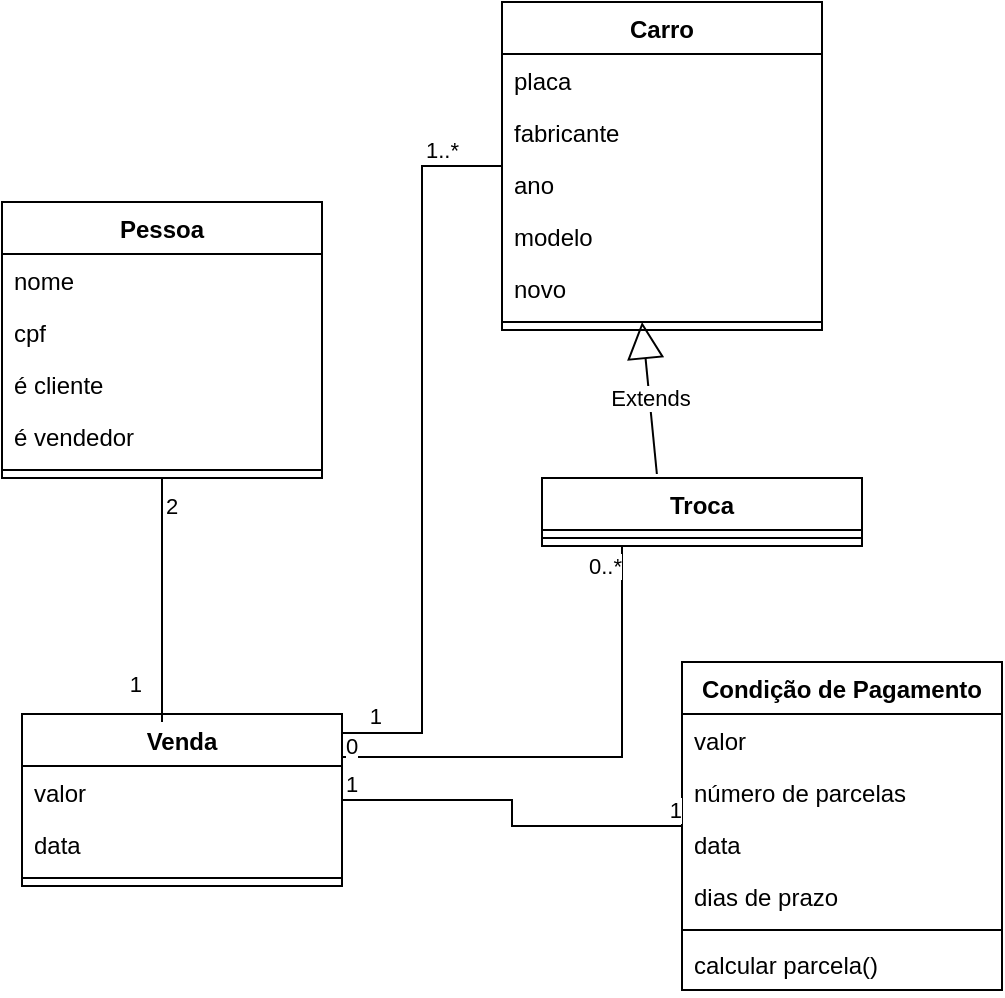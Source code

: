 <mxfile version="20.2.7" type="device"><diagram id="C5RBs43oDa-KdzZeNtuy" name="Page-1"><mxGraphModel dx="1146" dy="548" grid="1" gridSize="10" guides="1" tooltips="1" connect="1" arrows="1" fold="1" page="1" pageScale="1" pageWidth="827" pageHeight="1169" math="0" shadow="0"><root><mxCell id="WIyWlLk6GJQsqaUBKTNV-0"/><mxCell id="WIyWlLk6GJQsqaUBKTNV-1" parent="WIyWlLk6GJQsqaUBKTNV-0"/><mxCell id="vOtLXBxNRwCq1RqkZqEy-0" value="Pessoa" style="swimlane;fontStyle=1;align=center;verticalAlign=top;childLayout=stackLayout;horizontal=1;startSize=26;horizontalStack=0;resizeParent=1;resizeParentMax=0;resizeLast=0;collapsible=1;marginBottom=0;" vertex="1" parent="WIyWlLk6GJQsqaUBKTNV-1"><mxGeometry x="180" y="140" width="160" height="138" as="geometry"/></mxCell><mxCell id="vOtLXBxNRwCq1RqkZqEy-1" value="nome" style="text;strokeColor=none;fillColor=none;align=left;verticalAlign=top;spacingLeft=4;spacingRight=4;overflow=hidden;rotatable=0;points=[[0,0.5],[1,0.5]];portConstraint=eastwest;" vertex="1" parent="vOtLXBxNRwCq1RqkZqEy-0"><mxGeometry y="26" width="160" height="26" as="geometry"/></mxCell><mxCell id="vOtLXBxNRwCq1RqkZqEy-5" value="cpf" style="text;strokeColor=none;fillColor=none;align=left;verticalAlign=top;spacingLeft=4;spacingRight=4;overflow=hidden;rotatable=0;points=[[0,0.5],[1,0.5]];portConstraint=eastwest;" vertex="1" parent="vOtLXBxNRwCq1RqkZqEy-0"><mxGeometry y="52" width="160" height="26" as="geometry"/></mxCell><mxCell id="vOtLXBxNRwCq1RqkZqEy-6" value="é cliente" style="text;strokeColor=none;fillColor=none;align=left;verticalAlign=top;spacingLeft=4;spacingRight=4;overflow=hidden;rotatable=0;points=[[0,0.5],[1,0.5]];portConstraint=eastwest;" vertex="1" parent="vOtLXBxNRwCq1RqkZqEy-0"><mxGeometry y="78" width="160" height="26" as="geometry"/></mxCell><mxCell id="vOtLXBxNRwCq1RqkZqEy-7" value="é vendedor" style="text;strokeColor=none;fillColor=none;align=left;verticalAlign=top;spacingLeft=4;spacingRight=4;overflow=hidden;rotatable=0;points=[[0,0.5],[1,0.5]];portConstraint=eastwest;" vertex="1" parent="vOtLXBxNRwCq1RqkZqEy-0"><mxGeometry y="104" width="160" height="26" as="geometry"/></mxCell><mxCell id="vOtLXBxNRwCq1RqkZqEy-2" value="" style="line;strokeWidth=1;fillColor=none;align=left;verticalAlign=middle;spacingTop=-1;spacingLeft=3;spacingRight=3;rotatable=0;labelPosition=right;points=[];portConstraint=eastwest;" vertex="1" parent="vOtLXBxNRwCq1RqkZqEy-0"><mxGeometry y="130" width="160" height="8" as="geometry"/></mxCell><mxCell id="vOtLXBxNRwCq1RqkZqEy-8" value="Carro" style="swimlane;fontStyle=1;align=center;verticalAlign=top;childLayout=stackLayout;horizontal=1;startSize=26;horizontalStack=0;resizeParent=1;resizeParentMax=0;resizeLast=0;collapsible=1;marginBottom=0;" vertex="1" parent="WIyWlLk6GJQsqaUBKTNV-1"><mxGeometry x="430" y="40" width="160" height="164" as="geometry"/></mxCell><mxCell id="vOtLXBxNRwCq1RqkZqEy-9" value="placa" style="text;strokeColor=none;fillColor=none;align=left;verticalAlign=top;spacingLeft=4;spacingRight=4;overflow=hidden;rotatable=0;points=[[0,0.5],[1,0.5]];portConstraint=eastwest;" vertex="1" parent="vOtLXBxNRwCq1RqkZqEy-8"><mxGeometry y="26" width="160" height="26" as="geometry"/></mxCell><mxCell id="vOtLXBxNRwCq1RqkZqEy-12" value="fabricante" style="text;strokeColor=none;fillColor=none;align=left;verticalAlign=top;spacingLeft=4;spacingRight=4;overflow=hidden;rotatable=0;points=[[0,0.5],[1,0.5]];portConstraint=eastwest;" vertex="1" parent="vOtLXBxNRwCq1RqkZqEy-8"><mxGeometry y="52" width="160" height="26" as="geometry"/></mxCell><mxCell id="vOtLXBxNRwCq1RqkZqEy-13" value="ano" style="text;strokeColor=none;fillColor=none;align=left;verticalAlign=top;spacingLeft=4;spacingRight=4;overflow=hidden;rotatable=0;points=[[0,0.5],[1,0.5]];portConstraint=eastwest;" vertex="1" parent="vOtLXBxNRwCq1RqkZqEy-8"><mxGeometry y="78" width="160" height="26" as="geometry"/></mxCell><mxCell id="vOtLXBxNRwCq1RqkZqEy-14" value="modelo" style="text;strokeColor=none;fillColor=none;align=left;verticalAlign=top;spacingLeft=4;spacingRight=4;overflow=hidden;rotatable=0;points=[[0,0.5],[1,0.5]];portConstraint=eastwest;" vertex="1" parent="vOtLXBxNRwCq1RqkZqEy-8"><mxGeometry y="104" width="160" height="26" as="geometry"/></mxCell><mxCell id="vOtLXBxNRwCq1RqkZqEy-15" value="novo" style="text;strokeColor=none;fillColor=none;align=left;verticalAlign=top;spacingLeft=4;spacingRight=4;overflow=hidden;rotatable=0;points=[[0,0.5],[1,0.5]];portConstraint=eastwest;" vertex="1" parent="vOtLXBxNRwCq1RqkZqEy-8"><mxGeometry y="130" width="160" height="26" as="geometry"/></mxCell><mxCell id="vOtLXBxNRwCq1RqkZqEy-10" value="" style="line;strokeWidth=1;fillColor=none;align=left;verticalAlign=middle;spacingTop=-1;spacingLeft=3;spacingRight=3;rotatable=0;labelPosition=right;points=[];portConstraint=eastwest;" vertex="1" parent="vOtLXBxNRwCq1RqkZqEy-8"><mxGeometry y="156" width="160" height="8" as="geometry"/></mxCell><mxCell id="vOtLXBxNRwCq1RqkZqEy-16" value="Venda" style="swimlane;fontStyle=1;align=center;verticalAlign=top;childLayout=stackLayout;horizontal=1;startSize=26;horizontalStack=0;resizeParent=1;resizeParentMax=0;resizeLast=0;collapsible=1;marginBottom=0;" vertex="1" parent="WIyWlLk6GJQsqaUBKTNV-1"><mxGeometry x="190" y="396" width="160" height="86" as="geometry"/></mxCell><mxCell id="vOtLXBxNRwCq1RqkZqEy-17" value="valor" style="text;strokeColor=none;fillColor=none;align=left;verticalAlign=top;spacingLeft=4;spacingRight=4;overflow=hidden;rotatable=0;points=[[0,0.5],[1,0.5]];portConstraint=eastwest;" vertex="1" parent="vOtLXBxNRwCq1RqkZqEy-16"><mxGeometry y="26" width="160" height="26" as="geometry"/></mxCell><mxCell id="vOtLXBxNRwCq1RqkZqEy-20" value="data" style="text;strokeColor=none;fillColor=none;align=left;verticalAlign=top;spacingLeft=4;spacingRight=4;overflow=hidden;rotatable=0;points=[[0,0.5],[1,0.5]];portConstraint=eastwest;" vertex="1" parent="vOtLXBxNRwCq1RqkZqEy-16"><mxGeometry y="52" width="160" height="26" as="geometry"/></mxCell><mxCell id="vOtLXBxNRwCq1RqkZqEy-18" value="" style="line;strokeWidth=1;fillColor=none;align=left;verticalAlign=middle;spacingTop=-1;spacingLeft=3;spacingRight=3;rotatable=0;labelPosition=right;points=[];portConstraint=eastwest;" vertex="1" parent="vOtLXBxNRwCq1RqkZqEy-16"><mxGeometry y="78" width="160" height="8" as="geometry"/></mxCell><mxCell id="vOtLXBxNRwCq1RqkZqEy-21" value="Condição de Pagamento" style="swimlane;fontStyle=1;align=center;verticalAlign=top;childLayout=stackLayout;horizontal=1;startSize=26;horizontalStack=0;resizeParent=1;resizeParentMax=0;resizeLast=0;collapsible=1;marginBottom=0;" vertex="1" parent="WIyWlLk6GJQsqaUBKTNV-1"><mxGeometry x="520" y="370" width="160" height="164" as="geometry"/></mxCell><mxCell id="vOtLXBxNRwCq1RqkZqEy-22" value="valor" style="text;strokeColor=none;fillColor=none;align=left;verticalAlign=top;spacingLeft=4;spacingRight=4;overflow=hidden;rotatable=0;points=[[0,0.5],[1,0.5]];portConstraint=eastwest;" vertex="1" parent="vOtLXBxNRwCq1RqkZqEy-21"><mxGeometry y="26" width="160" height="26" as="geometry"/></mxCell><mxCell id="vOtLXBxNRwCq1RqkZqEy-25" value="número de parcelas" style="text;strokeColor=none;fillColor=none;align=left;verticalAlign=top;spacingLeft=4;spacingRight=4;overflow=hidden;rotatable=0;points=[[0,0.5],[1,0.5]];portConstraint=eastwest;" vertex="1" parent="vOtLXBxNRwCq1RqkZqEy-21"><mxGeometry y="52" width="160" height="26" as="geometry"/></mxCell><mxCell id="vOtLXBxNRwCq1RqkZqEy-26" value="data" style="text;strokeColor=none;fillColor=none;align=left;verticalAlign=top;spacingLeft=4;spacingRight=4;overflow=hidden;rotatable=0;points=[[0,0.5],[1,0.5]];portConstraint=eastwest;" vertex="1" parent="vOtLXBxNRwCq1RqkZqEy-21"><mxGeometry y="78" width="160" height="26" as="geometry"/></mxCell><mxCell id="vOtLXBxNRwCq1RqkZqEy-27" value="dias de prazo" style="text;strokeColor=none;fillColor=none;align=left;verticalAlign=top;spacingLeft=4;spacingRight=4;overflow=hidden;rotatable=0;points=[[0,0.5],[1,0.5]];portConstraint=eastwest;" vertex="1" parent="vOtLXBxNRwCq1RqkZqEy-21"><mxGeometry y="104" width="160" height="26" as="geometry"/></mxCell><mxCell id="vOtLXBxNRwCq1RqkZqEy-23" value="" style="line;strokeWidth=1;fillColor=none;align=left;verticalAlign=middle;spacingTop=-1;spacingLeft=3;spacingRight=3;rotatable=0;labelPosition=right;points=[];portConstraint=eastwest;" vertex="1" parent="vOtLXBxNRwCq1RqkZqEy-21"><mxGeometry y="130" width="160" height="8" as="geometry"/></mxCell><mxCell id="vOtLXBxNRwCq1RqkZqEy-52" value="calcular parcela()" style="text;strokeColor=none;fillColor=none;align=left;verticalAlign=top;spacingLeft=4;spacingRight=4;overflow=hidden;rotatable=0;points=[[0,0.5],[1,0.5]];portConstraint=eastwest;" vertex="1" parent="vOtLXBxNRwCq1RqkZqEy-21"><mxGeometry y="138" width="160" height="26" as="geometry"/></mxCell><mxCell id="vOtLXBxNRwCq1RqkZqEy-31" value="" style="endArrow=none;html=1;edgeStyle=orthogonalEdgeStyle;rounded=0;exitX=0.5;exitY=1;exitDx=0;exitDy=0;" edge="1" parent="WIyWlLk6GJQsqaUBKTNV-1" source="vOtLXBxNRwCq1RqkZqEy-0"><mxGeometry relative="1" as="geometry"><mxPoint x="270" y="330" as="sourcePoint"/><mxPoint x="260" y="400" as="targetPoint"/></mxGeometry></mxCell><mxCell id="vOtLXBxNRwCq1RqkZqEy-32" value="2" style="edgeLabel;resizable=0;html=1;align=left;verticalAlign=bottom;" connectable="0" vertex="1" parent="vOtLXBxNRwCq1RqkZqEy-31"><mxGeometry x="-1" relative="1" as="geometry"><mxPoint y="22" as="offset"/></mxGeometry></mxCell><mxCell id="vOtLXBxNRwCq1RqkZqEy-33" value="1" style="edgeLabel;resizable=0;html=1;align=right;verticalAlign=bottom;" connectable="0" vertex="1" parent="vOtLXBxNRwCq1RqkZqEy-31"><mxGeometry x="1" relative="1" as="geometry"><mxPoint x="-10" y="-10" as="offset"/></mxGeometry></mxCell><mxCell id="vOtLXBxNRwCq1RqkZqEy-34" value="" style="endArrow=none;html=1;edgeStyle=orthogonalEdgeStyle;rounded=0;entryX=1;entryY=0.11;entryDx=0;entryDy=0;entryPerimeter=0;" edge="1" parent="WIyWlLk6GJQsqaUBKTNV-1" source="vOtLXBxNRwCq1RqkZqEy-8" target="vOtLXBxNRwCq1RqkZqEy-16"><mxGeometry relative="1" as="geometry"><mxPoint x="480" y="300" as="sourcePoint"/><mxPoint x="494" y="350" as="targetPoint"/></mxGeometry></mxCell><mxCell id="vOtLXBxNRwCq1RqkZqEy-35" value="1..*" style="edgeLabel;resizable=0;html=1;align=left;verticalAlign=bottom;" connectable="0" vertex="1" parent="vOtLXBxNRwCq1RqkZqEy-34"><mxGeometry x="-1" relative="1" as="geometry"><mxPoint x="-40" as="offset"/></mxGeometry></mxCell><mxCell id="vOtLXBxNRwCq1RqkZqEy-36" value="1" style="edgeLabel;resizable=0;html=1;align=right;verticalAlign=bottom;" connectable="0" vertex="1" parent="vOtLXBxNRwCq1RqkZqEy-34"><mxGeometry x="1" relative="1" as="geometry"><mxPoint x="20" as="offset"/></mxGeometry></mxCell><mxCell id="vOtLXBxNRwCq1RqkZqEy-37" value="" style="endArrow=none;html=1;edgeStyle=orthogonalEdgeStyle;rounded=0;" edge="1" parent="WIyWlLk6GJQsqaUBKTNV-1" source="vOtLXBxNRwCq1RqkZqEy-16" target="vOtLXBxNRwCq1RqkZqEy-21"><mxGeometry relative="1" as="geometry"><mxPoint x="334" y="540" as="sourcePoint"/><mxPoint x="494" y="540" as="targetPoint"/></mxGeometry></mxCell><mxCell id="vOtLXBxNRwCq1RqkZqEy-38" value="1" style="edgeLabel;resizable=0;html=1;align=left;verticalAlign=bottom;" connectable="0" vertex="1" parent="vOtLXBxNRwCq1RqkZqEy-37"><mxGeometry x="-1" relative="1" as="geometry"/></mxCell><mxCell id="vOtLXBxNRwCq1RqkZqEy-39" value="1" style="edgeLabel;resizable=0;html=1;align=right;verticalAlign=bottom;" connectable="0" vertex="1" parent="vOtLXBxNRwCq1RqkZqEy-37"><mxGeometry x="1" relative="1" as="geometry"/></mxCell><mxCell id="vOtLXBxNRwCq1RqkZqEy-40" value="Troca" style="swimlane;fontStyle=1;align=center;verticalAlign=top;childLayout=stackLayout;horizontal=1;startSize=26;horizontalStack=0;resizeParent=1;resizeParentMax=0;resizeLast=0;collapsible=1;marginBottom=0;" vertex="1" parent="WIyWlLk6GJQsqaUBKTNV-1"><mxGeometry x="450" y="278" width="160" height="34" as="geometry"/></mxCell><mxCell id="vOtLXBxNRwCq1RqkZqEy-42" value="" style="line;strokeWidth=1;fillColor=none;align=left;verticalAlign=middle;spacingTop=-1;spacingLeft=3;spacingRight=3;rotatable=0;labelPosition=right;points=[];portConstraint=eastwest;" vertex="1" parent="vOtLXBxNRwCq1RqkZqEy-40"><mxGeometry y="26" width="160" height="8" as="geometry"/></mxCell><mxCell id="vOtLXBxNRwCq1RqkZqEy-47" value="Extends" style="endArrow=block;endSize=16;endFill=0;html=1;rounded=0;exitX=0.359;exitY=-0.059;exitDx=0;exitDy=0;exitPerimeter=0;" edge="1" parent="WIyWlLk6GJQsqaUBKTNV-1" source="vOtLXBxNRwCq1RqkZqEy-40"><mxGeometry width="160" relative="1" as="geometry"><mxPoint x="340" y="220" as="sourcePoint"/><mxPoint x="500" y="200" as="targetPoint"/></mxGeometry></mxCell><mxCell id="vOtLXBxNRwCq1RqkZqEy-48" value="" style="endArrow=none;html=1;edgeStyle=orthogonalEdgeStyle;rounded=0;exitX=1;exitY=0.25;exitDx=0;exitDy=0;" edge="1" parent="WIyWlLk6GJQsqaUBKTNV-1" source="vOtLXBxNRwCq1RqkZqEy-16" target="vOtLXBxNRwCq1RqkZqEy-40"><mxGeometry relative="1" as="geometry"><mxPoint x="340" y="400" as="sourcePoint"/><mxPoint x="500" y="400" as="targetPoint"/><Array as="points"><mxPoint x="490" y="417"/></Array></mxGeometry></mxCell><mxCell id="vOtLXBxNRwCq1RqkZqEy-49" value="0" style="edgeLabel;resizable=0;html=1;align=left;verticalAlign=bottom;" connectable="0" vertex="1" parent="vOtLXBxNRwCq1RqkZqEy-48"><mxGeometry x="-1" relative="1" as="geometry"><mxPoint y="3" as="offset"/></mxGeometry></mxCell><mxCell id="vOtLXBxNRwCq1RqkZqEy-50" value="0..*" style="edgeLabel;resizable=0;html=1;align=right;verticalAlign=bottom;" connectable="0" vertex="1" parent="vOtLXBxNRwCq1RqkZqEy-48"><mxGeometry x="1" relative="1" as="geometry"><mxPoint y="18" as="offset"/></mxGeometry></mxCell></root></mxGraphModel></diagram></mxfile>